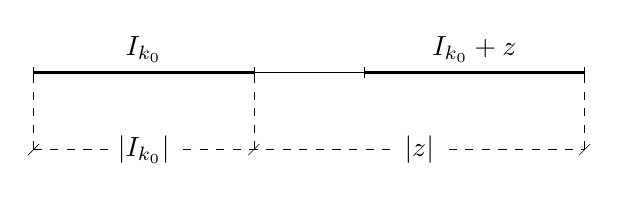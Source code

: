 \begin{tikzpicture}[scale=1.4]
  \pgfmathsetmacro{\lI}{2}
  \pgfmathsetmacro{\lz}{3}

  \draw[very thick] (0,0.7)--({\lI},0.7);
  \draw[very thick] (\lz,0.7)--({\lI+\lz},0.7);
  \draw[very thin] (0,0.7)--({\lI+\lz},0.7);
  \draw[very thin,dashed] (0,0)--({\lI+\lz},0);

%  \draw[dashed] (0,-0.1)--(0,0.8);
%  \draw[dashed] (\lI,-0.1)--(\lI,0.8);
%  \draw[dashed] ({\lI+\lz},-0.1)--({\lI+\lz},0.8);

  \foreach \x in {0,\lI, \lz, {\lI+\lz}} do 
  {
    \draw[very thin] (\x,0.75)--(\x, 0.65);
  };

  \foreach \x in {0,\lI, {\lI+\lz}} do 
  {
    \draw[very thin] ({\x-0.05},-0.05)--({\x+0.05}, 0.05);
    \draw[very thin,dashed] (\x,0)--(\x,0.7);
  };

\draw ({0.5 * \lI}, 0.7) node[above] {$I_{k_0}$};
\draw ({\lz + (0.5 * \lI)}, 0.7) node[above] {$I_{k_0}+z$};

\draw ({0.5 * \lI}, 0) node[fill=white] {$|I_{k_0}|$};
\draw ({\lI + (0.5 * \lz)}, 0) node[fill=white] {$|z|$};

\end{tikzpicture}
